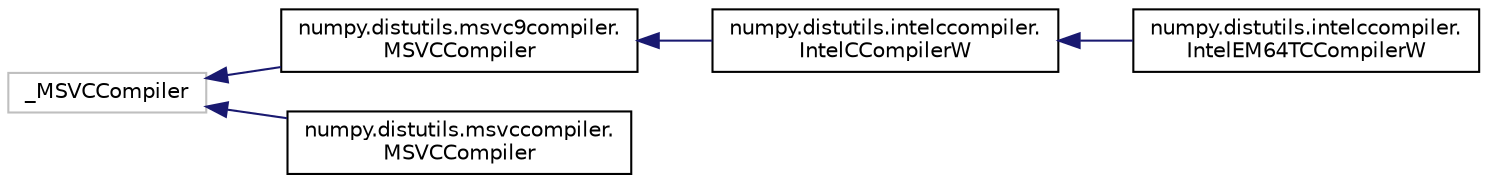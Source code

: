 digraph "Graphical Class Hierarchy"
{
 // LATEX_PDF_SIZE
  edge [fontname="Helvetica",fontsize="10",labelfontname="Helvetica",labelfontsize="10"];
  node [fontname="Helvetica",fontsize="10",shape=record];
  rankdir="LR";
  Node599 [label="_MSVCCompiler",height=0.2,width=0.4,color="grey75", fillcolor="white", style="filled",tooltip=" "];
  Node599 -> Node0 [dir="back",color="midnightblue",fontsize="10",style="solid",fontname="Helvetica"];
  Node0 [label="numpy.distutils.msvc9compiler.\lMSVCCompiler",height=0.2,width=0.4,color="black", fillcolor="white", style="filled",URL="$classnumpy_1_1distutils_1_1msvc9compiler_1_1MSVCCompiler.html",tooltip=" "];
  Node0 -> Node1 [dir="back",color="midnightblue",fontsize="10",style="solid",fontname="Helvetica"];
  Node1 [label="numpy.distutils.intelccompiler.\lIntelCCompilerW",height=0.2,width=0.4,color="black", fillcolor="white", style="filled",URL="$classnumpy_1_1distutils_1_1intelccompiler_1_1IntelCCompilerW.html",tooltip=" "];
  Node1 -> Node2 [dir="back",color="midnightblue",fontsize="10",style="solid",fontname="Helvetica"];
  Node2 [label="numpy.distutils.intelccompiler.\lIntelEM64TCCompilerW",height=0.2,width=0.4,color="black", fillcolor="white", style="filled",URL="$classnumpy_1_1distutils_1_1intelccompiler_1_1IntelEM64TCCompilerW.html",tooltip=" "];
  Node599 -> Node603 [dir="back",color="midnightblue",fontsize="10",style="solid",fontname="Helvetica"];
  Node603 [label="numpy.distutils.msvccompiler.\lMSVCCompiler",height=0.2,width=0.4,color="black", fillcolor="white", style="filled",URL="$classnumpy_1_1distutils_1_1msvccompiler_1_1MSVCCompiler.html",tooltip=" "];
}

